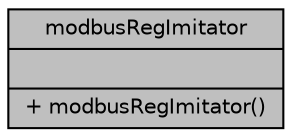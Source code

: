 digraph "modbusRegImitator"
{
  edge [fontname="Helvetica",fontsize="10",labelfontname="Helvetica",labelfontsize="10"];
  node [fontname="Helvetica",fontsize="10",shape=record];
  Node1 [label="{modbusRegImitator\n||+ modbusRegImitator()\l}",height=0.2,width=0.4,color="black", fillcolor="grey75", style="filled", fontcolor="black"];
}
